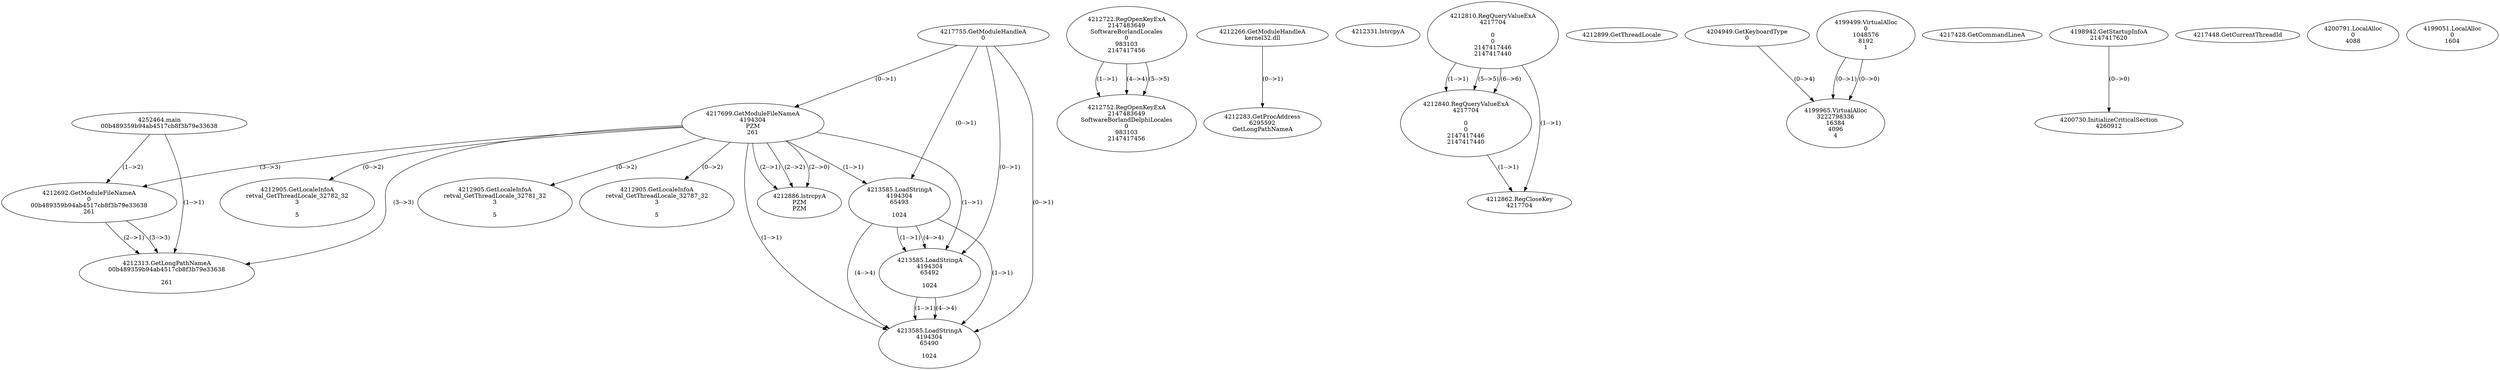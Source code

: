 // Global SCDG with merge call
digraph {
	0 [label="4252464.main
00b489359b94ab4517cb8f3b79e33638"]
	1 [label="4217755.GetModuleHandleA
0"]
	2 [label="4217699.GetModuleFileNameA
4194304
PZM
261"]
	1 -> 2 [label="(0-->1)"]
	3 [label="4212692.GetModuleFileNameA
0
00b489359b94ab4517cb8f3b79e33638
261"]
	0 -> 3 [label="(1-->2)"]
	2 -> 3 [label="(3-->3)"]
	4 [label="4212722.RegOpenKeyExA
2147483649
Software\Borland\Locales
0
983103
2147417456"]
	5 [label="4212266.GetModuleHandleA
kernel32.dll"]
	6 [label="4212283.GetProcAddress
6295592
GetLongPathNameA"]
	5 -> 6 [label="(0-->1)"]
	7 [label="4212313.GetLongPathNameA
00b489359b94ab4517cb8f3b79e33638

261"]
	0 -> 7 [label="(1-->1)"]
	3 -> 7 [label="(2-->1)"]
	2 -> 7 [label="(3-->3)"]
	3 -> 7 [label="(3-->3)"]
	8 [label="4212331.lstrcpyA

"]
	9 [label="4212810.RegQueryValueExA
4217704

0
0
2147417446
2147417440"]
	10 [label="4212840.RegQueryValueExA
4217704

0
0
2147417446
2147417440"]
	9 -> 10 [label="(1-->1)"]
	9 -> 10 [label="(5-->5)"]
	9 -> 10 [label="(6-->6)"]
	11 [label="4212862.RegCloseKey
4217704"]
	9 -> 11 [label="(1-->1)"]
	10 -> 11 [label="(1-->1)"]
	12 [label="4212886.lstrcpyA
PZM
PZM"]
	2 -> 12 [label="(2-->1)"]
	2 -> 12 [label="(2-->2)"]
	2 -> 12 [label="(2-->0)"]
	13 [label="4212899.GetThreadLocale
"]
	14 [label="4212905.GetLocaleInfoA
retval_GetThreadLocale_32782_32
3

5"]
	2 -> 14 [label="(0-->2)"]
	15 [label="4204949.GetKeyboardType
0"]
	16 [label="4217428.GetCommandLineA
"]
	17 [label="4198942.GetStartupInfoA
2147417620"]
	18 [label="4217448.GetCurrentThreadId
"]
	19 [label="4213585.LoadStringA
4194304
65493

1024"]
	1 -> 19 [label="(0-->1)"]
	2 -> 19 [label="(1-->1)"]
	20 [label="4213585.LoadStringA
4194304
65492

1024"]
	1 -> 20 [label="(0-->1)"]
	2 -> 20 [label="(1-->1)"]
	19 -> 20 [label="(1-->1)"]
	19 -> 20 [label="(4-->4)"]
	21 [label="4200730.InitializeCriticalSection
4260912"]
	17 -> 21 [label="(0-->0)"]
	22 [label="4200791.LocalAlloc
0
4088"]
	23 [label="4212905.GetLocaleInfoA
retval_GetThreadLocale_32781_32
3

5"]
	2 -> 23 [label="(0-->2)"]
	24 [label="4199499.VirtualAlloc
0
1048576
8192
1"]
	25 [label="4199051.LocalAlloc
0
1604"]
	26 [label="4212752.RegOpenKeyExA
2147483649
Software\Borland\Delphi\Locales
0
983103
2147417456"]
	4 -> 26 [label="(1-->1)"]
	4 -> 26 [label="(4-->4)"]
	4 -> 26 [label="(5-->5)"]
	27 [label="4212905.GetLocaleInfoA
retval_GetThreadLocale_32787_32
3

5"]
	2 -> 27 [label="(0-->2)"]
	28 [label="4213585.LoadStringA
4194304
65490

1024"]
	1 -> 28 [label="(0-->1)"]
	2 -> 28 [label="(1-->1)"]
	19 -> 28 [label="(1-->1)"]
	20 -> 28 [label="(1-->1)"]
	19 -> 28 [label="(4-->4)"]
	20 -> 28 [label="(4-->4)"]
	29 [label="4199965.VirtualAlloc
3222798336
16384
4096
4"]
	24 -> 29 [label="(0-->1)"]
	15 -> 29 [label="(0-->4)"]
	24 -> 29 [label="(0-->0)"]
}
